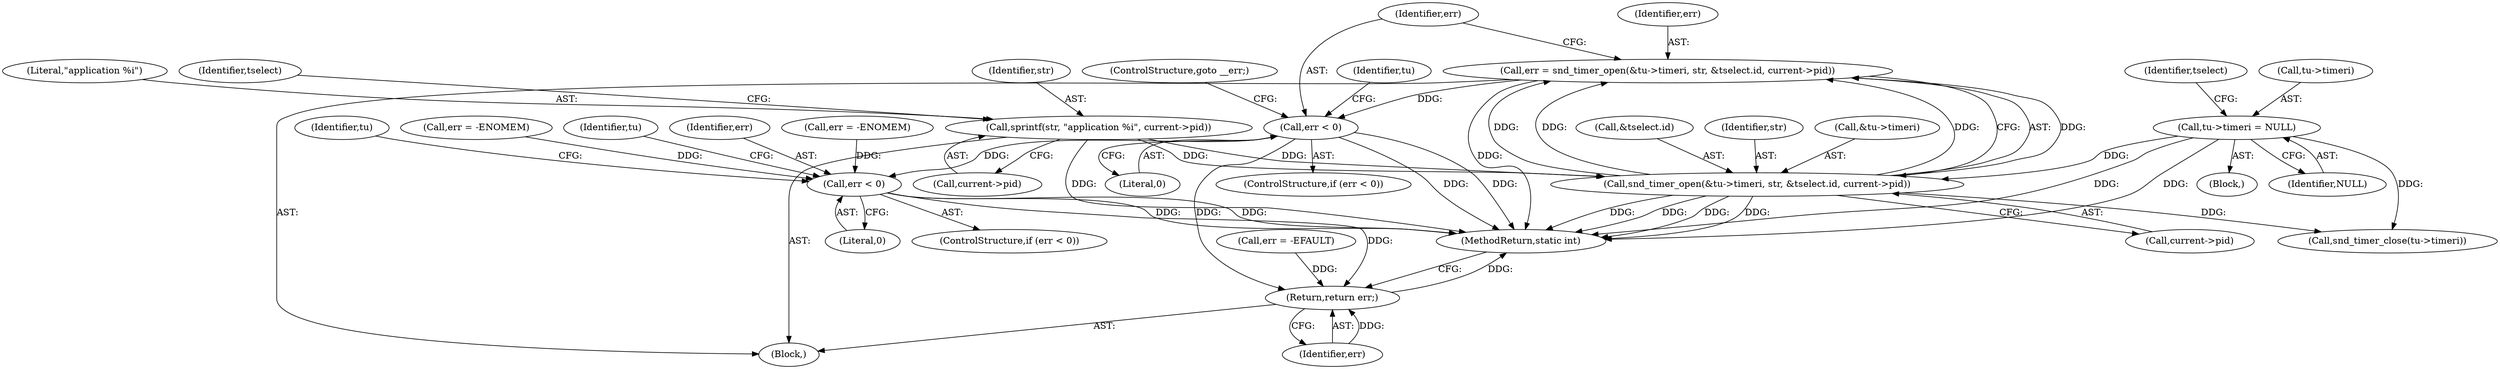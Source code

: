 digraph "0_linux_af368027a49a751d6ff4ee9e3f9961f35bb4fede_2@API" {
"1000169" [label="(Call,err = snd_timer_open(&tu->timeri, str, &tselect.id, current->pid))"];
"1000171" [label="(Call,snd_timer_open(&tu->timeri, str, &tselect.id, current->pid))"];
"1000130" [label="(Call,tu->timeri = NULL)"];
"1000148" [label="(Call,sprintf(str, \"application %i\", current->pid))"];
"1000185" [label="(Call,err < 0)"];
"1000259" [label="(Call,err < 0)"];
"1000315" [label="(Return,return err;)"];
"1000188" [label="(ControlStructure,goto __err;)"];
"1000316" [label="(Identifier,err)"];
"1000315" [label="(Return,return err;)"];
"1000258" [label="(ControlStructure,if (err < 0))"];
"1000151" [label="(Call,current->pid)"];
"1000186" [label="(Identifier,err)"];
"1000191" [label="(Identifier,tu)"];
"1000177" [label="(Call,&tselect.id)"];
"1000130" [label="(Call,tu->timeri = NULL)"];
"1000143" [label="(Call,err = -EFAULT)"];
"1000277" [label="(Identifier,tu)"];
"1000171" [label="(Call,snd_timer_open(&tu->timeri, str, &tselect.id, current->pid))"];
"1000184" [label="(ControlStructure,if (err < 0))"];
"1000138" [label="(Identifier,tselect)"];
"1000148" [label="(Call,sprintf(str, \"application %i\", current->pid))"];
"1000169" [label="(Call,err = snd_timer_open(&tu->timeri, str, &tselect.id, current->pid))"];
"1000230" [label="(Call,err = -ENOMEM)"];
"1000131" [label="(Call,tu->timeri)"];
"1000125" [label="(Block,)"];
"1000187" [label="(Literal,0)"];
"1000265" [label="(Identifier,tu)"];
"1000103" [label="(Block,)"];
"1000149" [label="(Identifier,str)"];
"1000263" [label="(Call,snd_timer_close(tu->timeri))"];
"1000176" [label="(Identifier,str)"];
"1000134" [label="(Identifier,NULL)"];
"1000170" [label="(Identifier,err)"];
"1000261" [label="(Literal,0)"];
"1000260" [label="(Identifier,err)"];
"1000317" [label="(MethodReturn,static int)"];
"1000150" [label="(Literal,\"application %i\")"];
"1000259" [label="(Call,err < 0)"];
"1000172" [label="(Call,&tu->timeri)"];
"1000185" [label="(Call,err < 0)"];
"1000158" [label="(Identifier,tselect)"];
"1000181" [label="(Call,current->pid)"];
"1000254" [label="(Call,err = -ENOMEM)"];
"1000169" -> "1000103"  [label="AST: "];
"1000169" -> "1000171"  [label="CFG: "];
"1000170" -> "1000169"  [label="AST: "];
"1000171" -> "1000169"  [label="AST: "];
"1000186" -> "1000169"  [label="CFG: "];
"1000169" -> "1000317"  [label="DDG: "];
"1000171" -> "1000169"  [label="DDG: "];
"1000171" -> "1000169"  [label="DDG: "];
"1000171" -> "1000169"  [label="DDG: "];
"1000171" -> "1000169"  [label="DDG: "];
"1000169" -> "1000185"  [label="DDG: "];
"1000171" -> "1000181"  [label="CFG: "];
"1000172" -> "1000171"  [label="AST: "];
"1000176" -> "1000171"  [label="AST: "];
"1000177" -> "1000171"  [label="AST: "];
"1000181" -> "1000171"  [label="AST: "];
"1000171" -> "1000317"  [label="DDG: "];
"1000171" -> "1000317"  [label="DDG: "];
"1000171" -> "1000317"  [label="DDG: "];
"1000171" -> "1000317"  [label="DDG: "];
"1000130" -> "1000171"  [label="DDG: "];
"1000148" -> "1000171"  [label="DDG: "];
"1000148" -> "1000171"  [label="DDG: "];
"1000171" -> "1000263"  [label="DDG: "];
"1000130" -> "1000125"  [label="AST: "];
"1000130" -> "1000134"  [label="CFG: "];
"1000131" -> "1000130"  [label="AST: "];
"1000134" -> "1000130"  [label="AST: "];
"1000138" -> "1000130"  [label="CFG: "];
"1000130" -> "1000317"  [label="DDG: "];
"1000130" -> "1000317"  [label="DDG: "];
"1000130" -> "1000263"  [label="DDG: "];
"1000148" -> "1000103"  [label="AST: "];
"1000148" -> "1000151"  [label="CFG: "];
"1000149" -> "1000148"  [label="AST: "];
"1000150" -> "1000148"  [label="AST: "];
"1000151" -> "1000148"  [label="AST: "];
"1000158" -> "1000148"  [label="CFG: "];
"1000148" -> "1000317"  [label="DDG: "];
"1000185" -> "1000184"  [label="AST: "];
"1000185" -> "1000187"  [label="CFG: "];
"1000186" -> "1000185"  [label="AST: "];
"1000187" -> "1000185"  [label="AST: "];
"1000188" -> "1000185"  [label="CFG: "];
"1000191" -> "1000185"  [label="CFG: "];
"1000185" -> "1000317"  [label="DDG: "];
"1000185" -> "1000317"  [label="DDG: "];
"1000185" -> "1000259"  [label="DDG: "];
"1000185" -> "1000315"  [label="DDG: "];
"1000259" -> "1000258"  [label="AST: "];
"1000259" -> "1000261"  [label="CFG: "];
"1000260" -> "1000259"  [label="AST: "];
"1000261" -> "1000259"  [label="AST: "];
"1000265" -> "1000259"  [label="CFG: "];
"1000277" -> "1000259"  [label="CFG: "];
"1000259" -> "1000317"  [label="DDG: "];
"1000259" -> "1000317"  [label="DDG: "];
"1000254" -> "1000259"  [label="DDG: "];
"1000230" -> "1000259"  [label="DDG: "];
"1000259" -> "1000315"  [label="DDG: "];
"1000315" -> "1000103"  [label="AST: "];
"1000315" -> "1000316"  [label="CFG: "];
"1000316" -> "1000315"  [label="AST: "];
"1000317" -> "1000315"  [label="CFG: "];
"1000315" -> "1000317"  [label="DDG: "];
"1000316" -> "1000315"  [label="DDG: "];
"1000143" -> "1000315"  [label="DDG: "];
}
